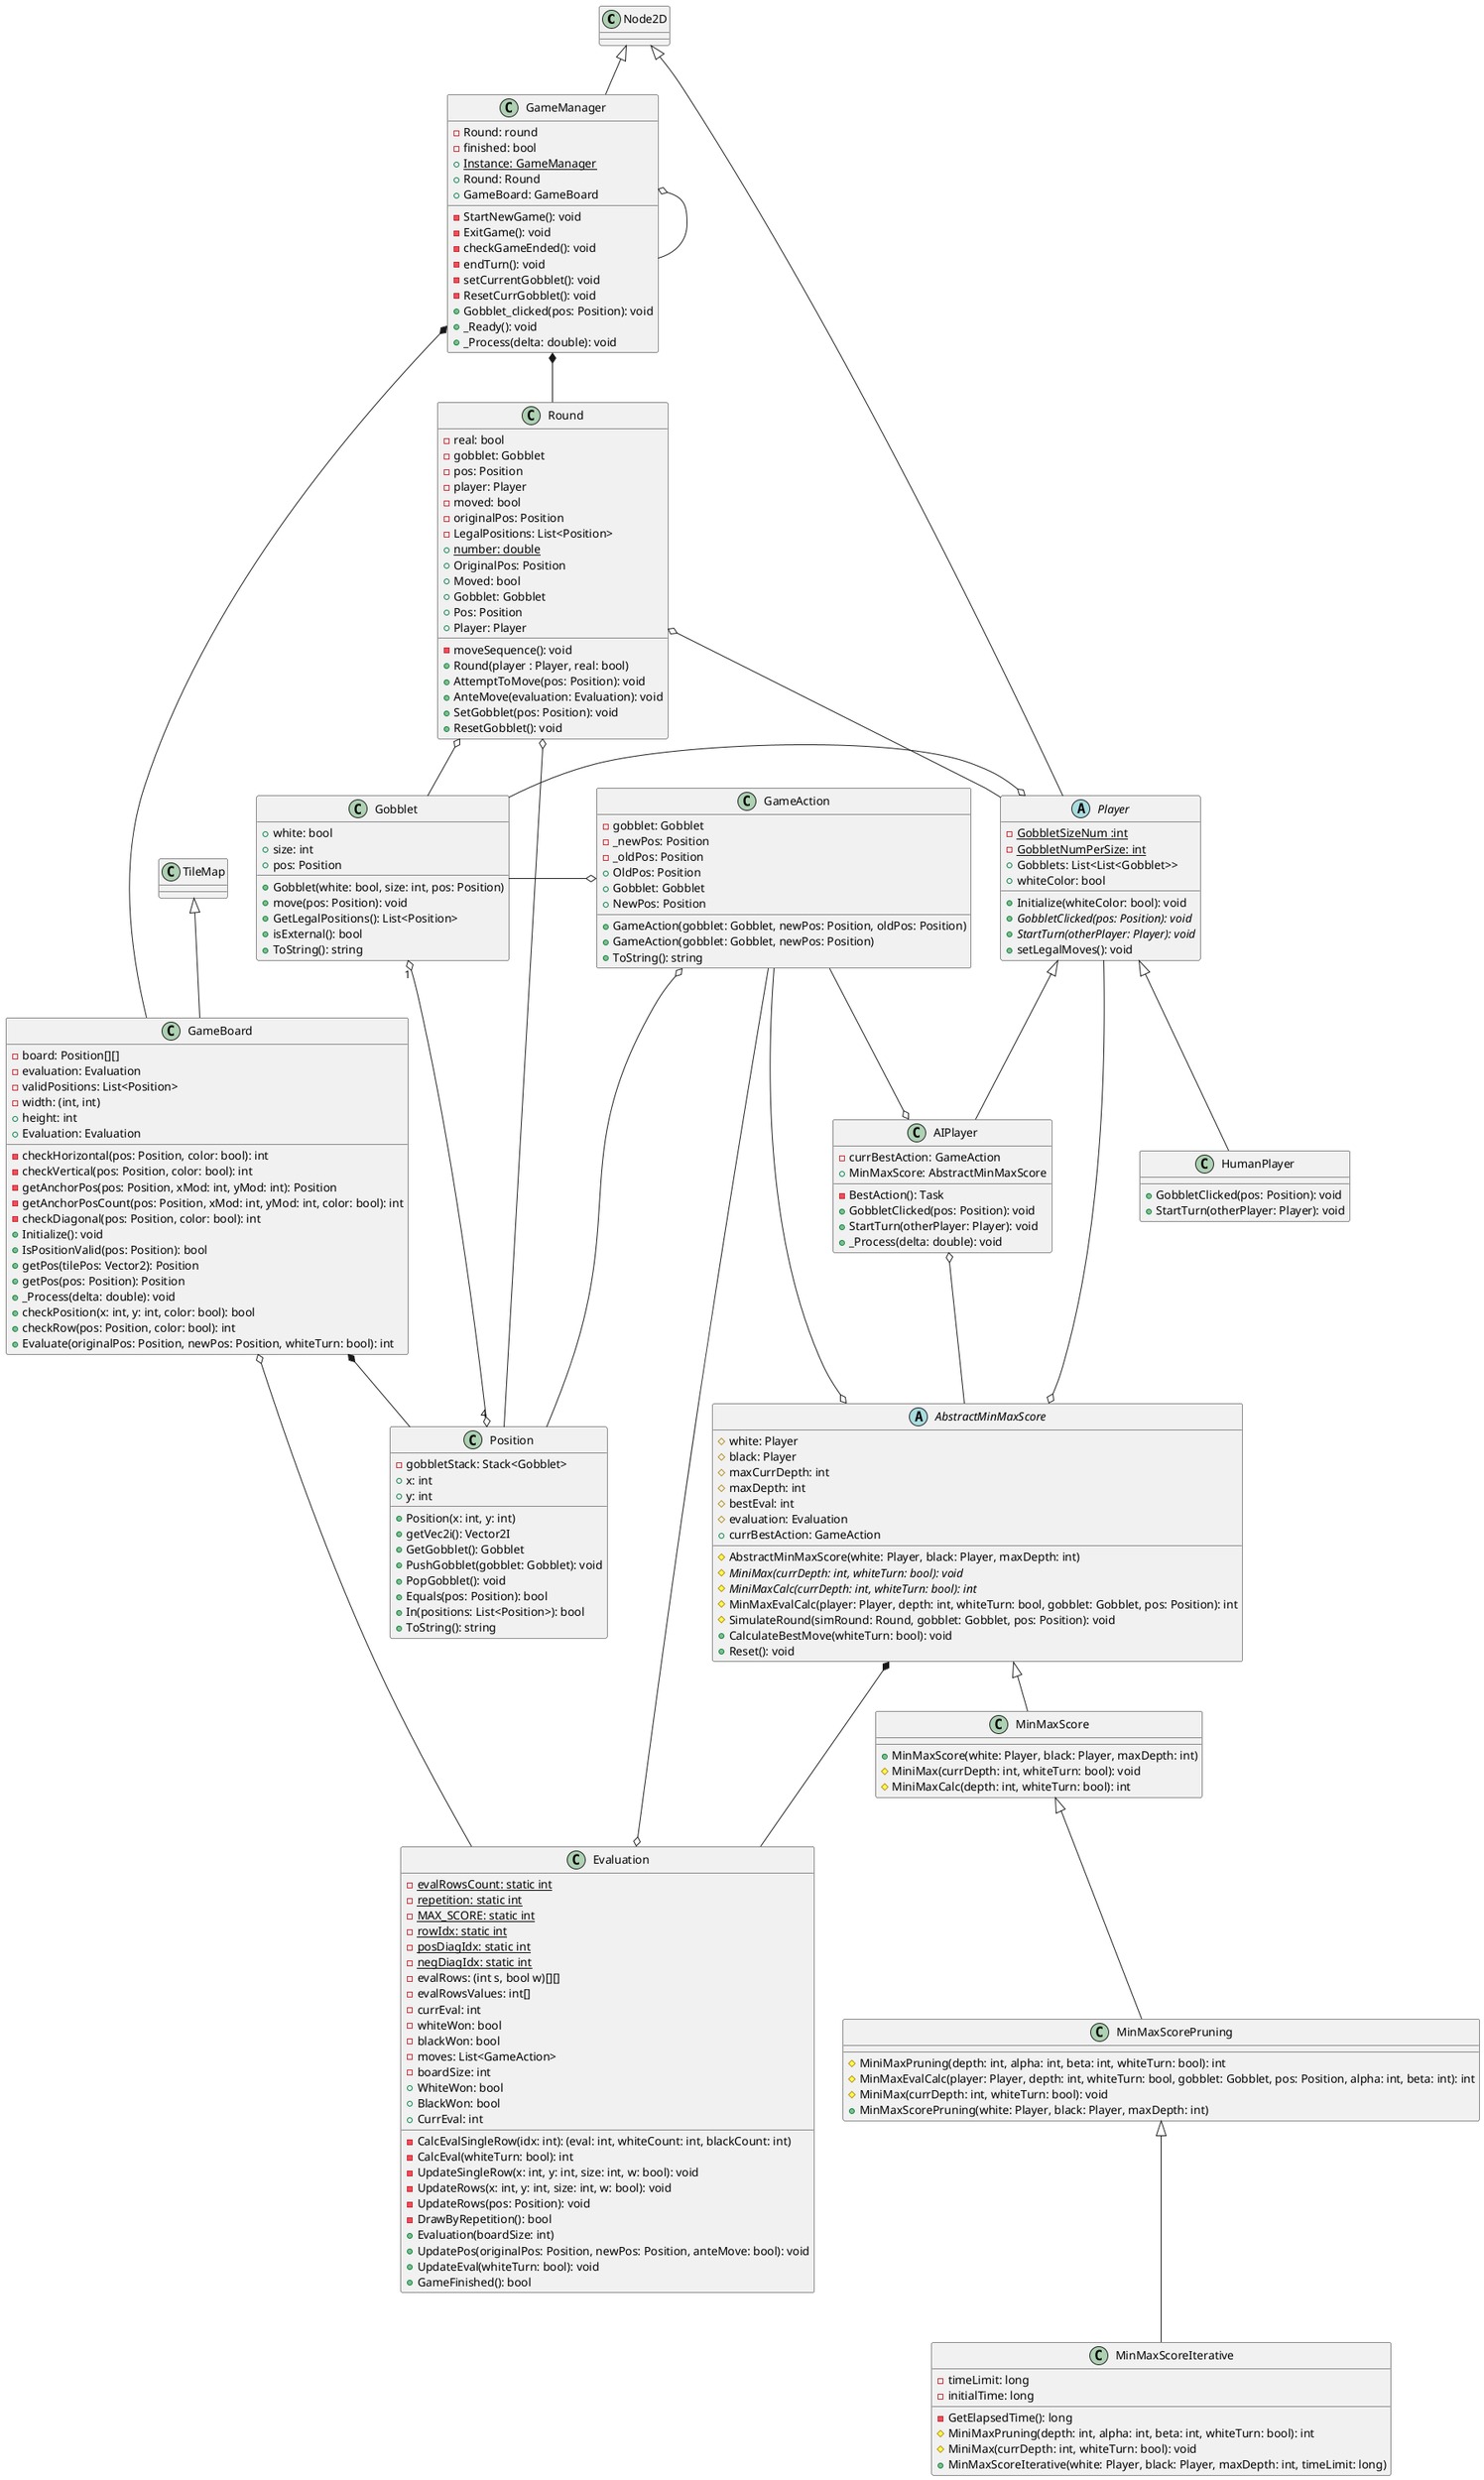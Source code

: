 @startuml
'https://plantuml.com/class-diagram

class Node2D{}
class TileMap{}

class GameManager {
    - Round: round
    - finished: bool
    {static} + Instance: GameManager
    + Round: Round
    + GameBoard: GameBoard
    - StartNewGame(): void
    - ExitGame(): void
    - checkGameEnded(): void
    - endTurn(): void
    - setCurrentGobblet(): void
    - ResetCurrGobblet(): void
    + Gobblet_clicked(pos: Position): void
    + _Ready(): void
    + _Process(delta: double): void
}
Node2D <|-- GameManager

class Round {
    - real: bool
    - gobblet: Gobblet
    - pos: Position
    - player: Player
    - moved: bool
    - originalPos: Position
    - LegalPositions: List<Position>
    {static} + number: double
    + OriginalPos: Position
    + Moved: bool
    + Gobblet: Gobblet
    + Pos: Position
    + Player: Player
    - moveSequence(): void
    + Round(player : Player, real: bool)
    + AttemptToMove(pos: Position): void
    + AnteMove(evaluation: Evaluation): void
    + SetGobblet(pos: Position): void
    + ResetGobblet(): void
}
GameManager *-- Round
Round o-- Position
Round o-- Gobblet
Round o-- Player

abstract class Player{
    - {static} GobbletSizeNum :int
    - {static}  GobbletNumPerSize: int  
    + Gobblets: List<List<Gobblet>>
    + whiteColor: bool
    + Initialize(whiteColor: bool): void
    + {abstract} GobbletClicked(pos: Position): void
    + {abstract} StartTurn(otherPlayer: Player): void
    + setLegalMoves(): void
}

Node2D <|-- Player


class Gobblet {
    + white: bool
    + size: int
    + pos: Position
    + Gobblet(white: bool, size: int, pos: Position)
    + move(pos: Position): void
    + GetLegalPositions(): List<Position>
    + isExternal(): bool
    + ToString(): string
}

Player o--left Gobblet

class Position {
    - gobbletStack: Stack<Gobblet>
    + x: int
    + y: int
    + Position(x: int, y: int)
    + getVec2i(): Vector2I
    + GetGobblet(): Gobblet
    + PushGobblet(gobblet: Gobblet): void
    + PopGobblet(): void
    + Equals(pos: Position): bool
    + In(positions: List<Position>): bool
    + ToString(): string
}


Gobblet "1" o--o  "4" Position


class GameBoard {
    - board: Position[][]
    - evaluation: Evaluation
    - validPositions: List<Position>
    - {field} width: (int, int)
    + height: int
    + Evaluation: Evaluation
    - checkHorizontal(pos: Position, color: bool): int
    - checkVertical(pos: Position, color: bool): int
    - getAnchorPos(pos: Position, xMod: int, yMod: int): Position
    - getAnchorPosCount(pos: Position, xMod: int, yMod: int, color: bool): int
    - checkDiagonal(pos: Position, color: bool): int
    + Initialize(): void
    + IsPositionValid(pos: Position): bool
    + getPos(tilePos: Vector2): Position
    + getPos(pos: Position): Position
    + _Process(delta: double): void
    + checkPosition(x: int, y: int, color: bool): bool
    + checkRow(pos: Position, color: bool): int
    + Evaluate(originalPos: Position, newPos: Position, whiteTurn: bool): int
}
TileMap <|-- GameBoard
GameManager *-- GameBoard
GameManager o- GameManager
GameBoard *-- Position
GameBoard o-- Evaluation

class HumanPlayer{
    + GobbletClicked(pos: Position): void
    + StartTurn(otherPlayer: Player): void
}

class AIPlayer{
    - currBestAction: GameAction
    + MinMaxScore: AbstractMinMaxScore
    - BestAction(): Task
    + GobbletClicked(pos: Position): void
    + StartTurn(otherPlayer: Player): void
    + _Process(delta: double): void
}

Player <|-- HumanPlayer
Player <|-- AIPlayer


AIPlayer o- GameAction

class GameAction {
    - gobblet: Gobblet
    - _newPos: Position
    - _oldPos: Position
    + OldPos: Position
    + Gobblet: Gobblet
    + NewPos: Position
    + GameAction(gobblet: Gobblet, newPos: Position, oldPos: Position)
    + GameAction(gobblet: Gobblet, newPos: Position)
    + ToString(): string
}

GameAction o- Gobblet
GameAction o--down- Position


abstract class AbstractMinMaxScore {
    # white: Player
    # black: Player
    # maxCurrDepth: int
    # maxDepth: int
    # bestEval: int
    # evaluation: Evaluation
    + currBestAction: GameAction
    # AbstractMinMaxScore(white: Player, black: Player, maxDepth: int)
    # {abstract} MiniMax(currDepth: int, whiteTurn: bool): void
    # {abstract} MiniMaxCalc(currDepth: int, whiteTurn: bool): int
    # MinMaxEvalCalc(player: Player, depth: int, whiteTurn: bool, gobblet: Gobblet, pos: Position): int
    # SimulateRound(simRound: Round, gobblet: Gobblet, pos: Position): void
    + CalculateBestMove(whiteTurn: bool): void
    + Reset(): void
}

AbstractMinMaxScore o- GameAction
AbstractMinMaxScore o- Player

class Evaluation {
    - {static}evalRowsCount: static int
    - {static}repetition: static int
    - {static}MAX_SCORE: static int
    - {static}rowIdx: static int
    - {static}posDiagIdx: static int
    - {static}negDiagIdx: static int
    - {field}evalRows: (int s, bool w)[][]
    - evalRowsValues: int[]
    - currEval: int
    - whiteWon: bool
    - blackWon: bool
    - moves: List<GameAction>
    - boardSize: int
    + WhiteWon: bool
    + BlackWon: bool
    + CurrEval: int
    - CalcEvalSingleRow(idx: int): (eval: int, whiteCount: int, blackCount: int)
    - CalcEval(whiteTurn: bool): int
    - UpdateSingleRow(x: int, y: int, size: int, w: bool): void
    - UpdateRows(x: int, y: int, size: int, w: bool): void
    - UpdateRows(pos: Position): void
    - DrawByRepetition(): bool
    + Evaluation(boardSize: int)
    + UpdatePos(originalPos: Position, newPos: Position, anteMove: bool): void
    + UpdateEval(whiteTurn: bool): void
    + GameFinished(): bool
}

AbstractMinMaxScore *--- Evaluation
Evaluation o-left GameAction
AIPlayer o-- AbstractMinMaxScore

class MinMaxScore {
    + MinMaxScore(white: Player, black: Player, maxDepth: int)
    # MiniMax(currDepth: int, whiteTurn: bool): void
    # MiniMaxCalc(depth: int, whiteTurn: bool): int
}


class MinMaxScorePruning {
    # MiniMaxPruning(depth: int, alpha: int, beta: int, whiteTurn: bool): int
    # MinMaxEvalCalc(player: Player, depth: int, whiteTurn: bool, gobblet: Gobblet, pos: Position, alpha: int, beta: int): int
    # MiniMax(currDepth: int, whiteTurn: bool): void
    + MinMaxScorePruning(white: Player, black: Player, maxDepth: int)
}

class MinMaxScoreIterative {
    - timeLimit: long
    - initialTime: long
    - GetElapsedTime(): long
    # MiniMaxPruning(depth: int, alpha: int, beta: int, whiteTurn: bool): int
    # MiniMax(currDepth: int, whiteTurn: bool): void
    + MinMaxScoreIterative(white: Player, black: Player, maxDepth: int, timeLimit: long)

}

AbstractMinMaxScore <|-- MinMaxScore
MinMaxScore <|-- MinMaxScorePruning
MinMaxScorePruning <|-- MinMaxScoreIterative

@enduml
